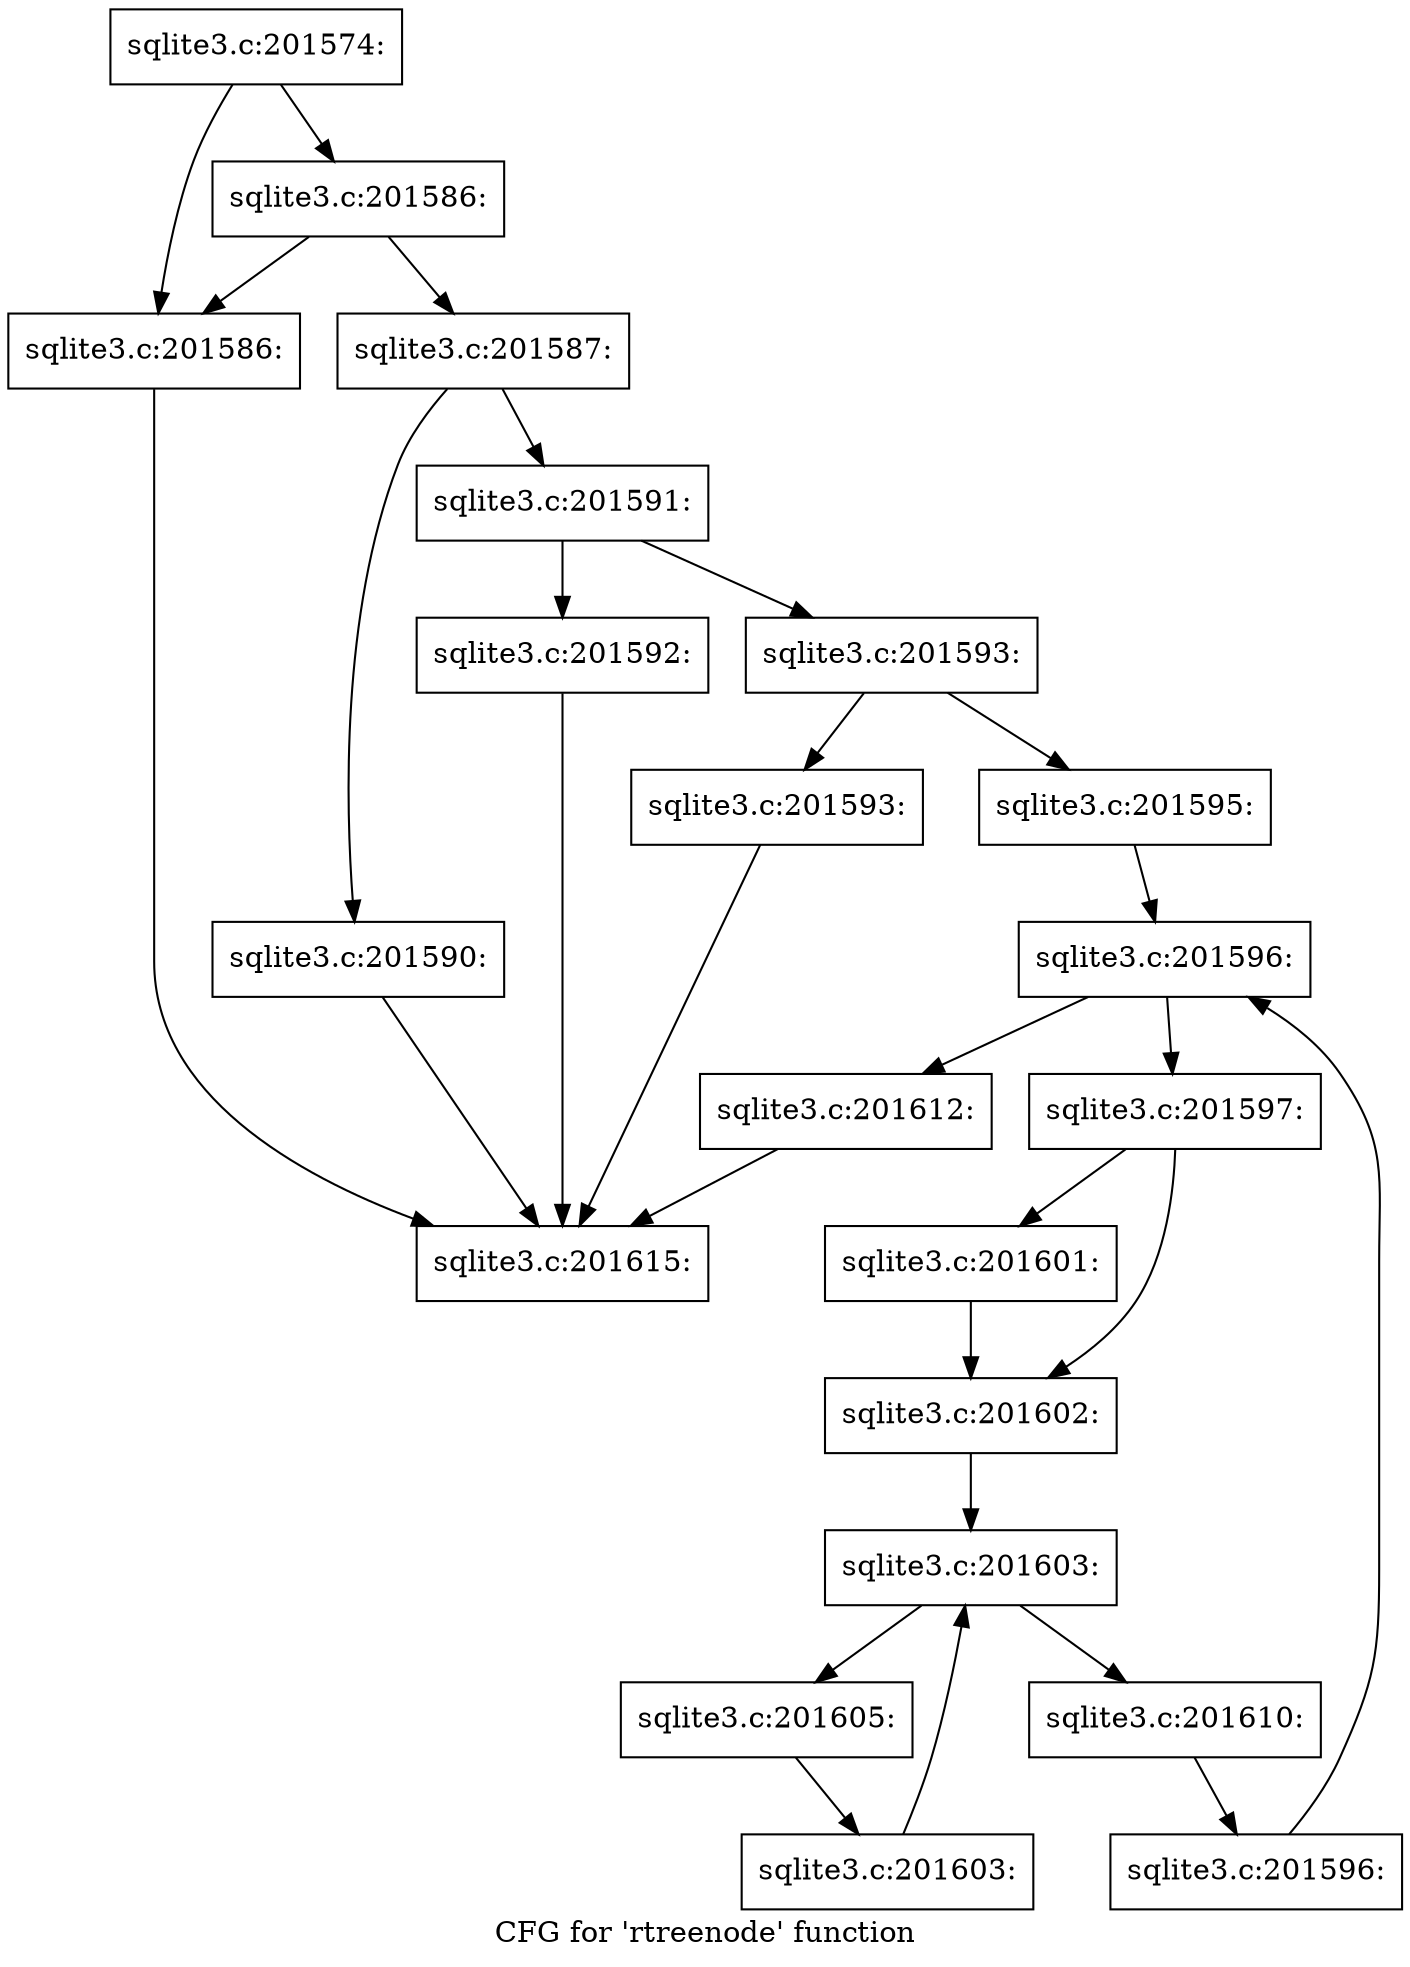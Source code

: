 digraph "CFG for 'rtreenode' function" {
	label="CFG for 'rtreenode' function";

	Node0x55c0fb3fb530 [shape=record,label="{sqlite3.c:201574:}"];
	Node0x55c0fb3fb530 -> Node0x55c0fb407890;
	Node0x55c0fb3fb530 -> Node0x55c0fb407930;
	Node0x55c0fb407930 [shape=record,label="{sqlite3.c:201586:}"];
	Node0x55c0fb407930 -> Node0x55c0fb407890;
	Node0x55c0fb407930 -> Node0x55c0fb4078e0;
	Node0x55c0fb407890 [shape=record,label="{sqlite3.c:201586:}"];
	Node0x55c0fb407890 -> Node0x55c0fb402620;
	Node0x55c0fb4078e0 [shape=record,label="{sqlite3.c:201587:}"];
	Node0x55c0fb4078e0 -> Node0x55c0fb409290;
	Node0x55c0fb4078e0 -> Node0x55c0fb4092e0;
	Node0x55c0fb409290 [shape=record,label="{sqlite3.c:201590:}"];
	Node0x55c0fb409290 -> Node0x55c0fb402620;
	Node0x55c0fb4092e0 [shape=record,label="{sqlite3.c:201591:}"];
	Node0x55c0fb4092e0 -> Node0x55c0fb409b70;
	Node0x55c0fb4092e0 -> Node0x55c0fb409bc0;
	Node0x55c0fb409b70 [shape=record,label="{sqlite3.c:201592:}"];
	Node0x55c0fb409b70 -> Node0x55c0fb402620;
	Node0x55c0fb409bc0 [shape=record,label="{sqlite3.c:201593:}"];
	Node0x55c0fb409bc0 -> Node0x55c0fb409fc0;
	Node0x55c0fb409bc0 -> Node0x55c0fb40a010;
	Node0x55c0fb409fc0 [shape=record,label="{sqlite3.c:201593:}"];
	Node0x55c0fb409fc0 -> Node0x55c0fb402620;
	Node0x55c0fb40a010 [shape=record,label="{sqlite3.c:201595:}"];
	Node0x55c0fb40a010 -> Node0x55c0fb40a890;
	Node0x55c0fb40a890 [shape=record,label="{sqlite3.c:201596:}"];
	Node0x55c0fb40a890 -> Node0x55c0fb40b280;
	Node0x55c0fb40a890 -> Node0x55c0f6e0aec0;
	Node0x55c0fb40b280 [shape=record,label="{sqlite3.c:201597:}"];
	Node0x55c0fb40b280 -> Node0x55c0f6e09910;
	Node0x55c0fb40b280 -> Node0x55c0fb40de20;
	Node0x55c0f6e09910 [shape=record,label="{sqlite3.c:201601:}"];
	Node0x55c0f6e09910 -> Node0x55c0fb40de20;
	Node0x55c0fb40de20 [shape=record,label="{sqlite3.c:201602:}"];
	Node0x55c0fb40de20 -> Node0x55c0fb40ea70;
	Node0x55c0fb40ea70 [shape=record,label="{sqlite3.c:201603:}"];
	Node0x55c0fb40ea70 -> Node0x55c0fb40ebb0;
	Node0x55c0fb40ea70 -> Node0x55c0fb40e8c0;
	Node0x55c0fb40ebb0 [shape=record,label="{sqlite3.c:201605:}"];
	Node0x55c0fb40ebb0 -> Node0x55c0fb40eb20;
	Node0x55c0fb40eb20 [shape=record,label="{sqlite3.c:201603:}"];
	Node0x55c0fb40eb20 -> Node0x55c0fb40ea70;
	Node0x55c0fb40e8c0 [shape=record,label="{sqlite3.c:201610:}"];
	Node0x55c0fb40e8c0 -> Node0x55c0fb40b1f0;
	Node0x55c0fb40b1f0 [shape=record,label="{sqlite3.c:201596:}"];
	Node0x55c0fb40b1f0 -> Node0x55c0fb40a890;
	Node0x55c0f6e0aec0 [shape=record,label="{sqlite3.c:201612:}"];
	Node0x55c0f6e0aec0 -> Node0x55c0fb402620;
	Node0x55c0fb402620 [shape=record,label="{sqlite3.c:201615:}"];
}

